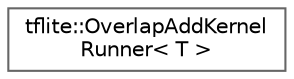 digraph "Graphical Class Hierarchy"
{
 // LATEX_PDF_SIZE
  bgcolor="transparent";
  edge [fontname=Helvetica,fontsize=10,labelfontname=Helvetica,labelfontsize=10];
  node [fontname=Helvetica,fontsize=10,shape=box,height=0.2,width=0.4];
  rankdir="LR";
  Node0 [id="Node000000",label="tflite::OverlapAddKernel\lRunner\< T \>",height=0.2,width=0.4,color="grey40", fillcolor="white", style="filled",URL="$classtflite_1_1_overlap_add_kernel_runner.html",tooltip=" "];
}
